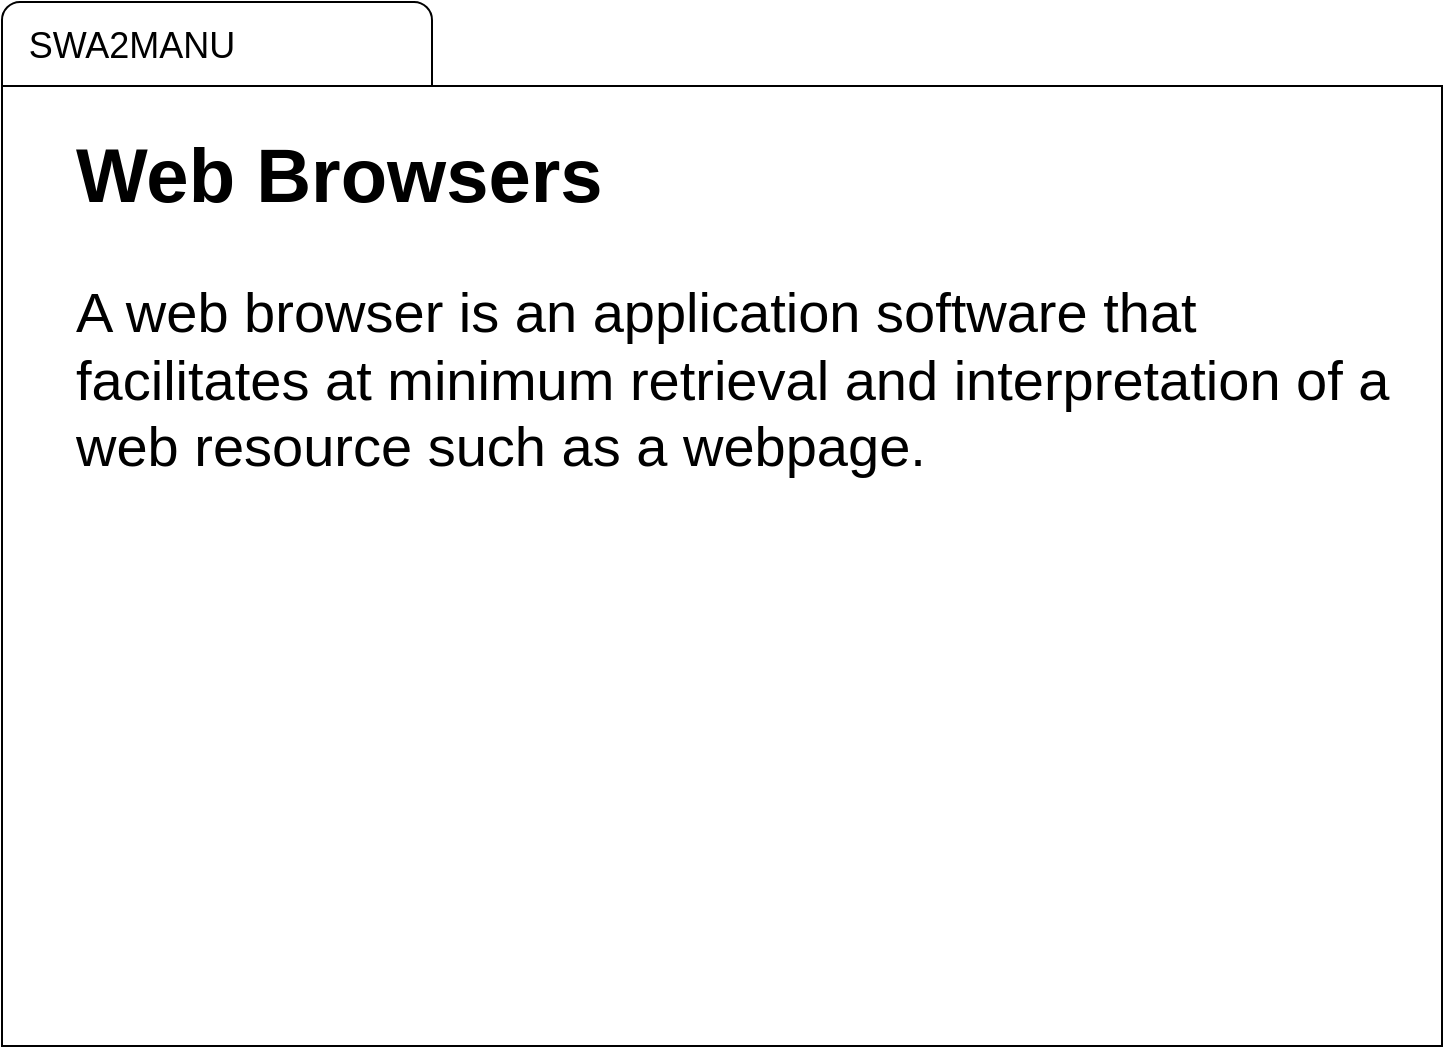 <mxfile version="13.7.9" type="device"><diagram id="3_W6uf-hZIZ9I9enscKk" name="Page-1"><mxGraphModel dx="1019" dy="570" grid="1" gridSize="10" guides="1" tooltips="1" connect="1" arrows="1" fold="1" page="1" pageScale="1" pageWidth="1169" pageHeight="827" math="0" shadow="0"><root><mxCell id="0"/><mxCell id="1" parent="0"/><mxCell id="GEuqo9YD4r4PaMYKMcmD-3" value="" style="group" parent="1" vertex="1" connectable="0"><mxGeometry x="225" y="153" width="720" height="522" as="geometry"/></mxCell><mxCell id="GEuqo9YD4r4PaMYKMcmD-2" value="" style="rounded=1;whiteSpace=wrap;html=1;" parent="GEuqo9YD4r4PaMYKMcmD-3" vertex="1"><mxGeometry width="215" height="60" as="geometry"/></mxCell><mxCell id="GEuqo9YD4r4PaMYKMcmD-1" value="" style="whiteSpace=wrap;html=1;" parent="GEuqo9YD4r4PaMYKMcmD-3" vertex="1"><mxGeometry y="42" width="720" height="480" as="geometry"/></mxCell><mxCell id="GEuqo9YD4r4PaMYKMcmD-4" value="&lt;b&gt;&lt;font style=&quot;font-size: 38px&quot;&gt;Web Browsers&lt;/font&gt;&lt;/b&gt;" style="text;html=1;strokeColor=none;fillColor=none;align=left;verticalAlign=middle;whiteSpace=wrap;rounded=0;fontSize=28;" parent="GEuqo9YD4r4PaMYKMcmD-3" vertex="1"><mxGeometry x="35" y="77" width="275" height="20" as="geometry"/></mxCell><mxCell id="GEuqo9YD4r4PaMYKMcmD-5" value="&lt;div&gt;A web browser is an application software that facilitates at minimum retrieval&amp;nbsp;&lt;span&gt;and interpretation of a web resource such as a webpage.&lt;/span&gt;&lt;/div&gt;" style="text;html=1;strokeColor=none;fillColor=none;align=left;verticalAlign=middle;whiteSpace=wrap;rounded=0;fontSize=28;" parent="GEuqo9YD4r4PaMYKMcmD-3" vertex="1"><mxGeometry x="35" y="117" width="665" height="143" as="geometry"/></mxCell><mxCell id="GEuqo9YD4r4PaMYKMcmD-7" value="SWA2MANU" style="text;html=1;strokeColor=none;fillColor=none;align=center;verticalAlign=middle;whiteSpace=wrap;rounded=0;fontSize=18;" parent="GEuqo9YD4r4PaMYKMcmD-3" vertex="1"><mxGeometry x="45" y="12" width="40" height="20" as="geometry"/></mxCell></root></mxGraphModel></diagram></mxfile>